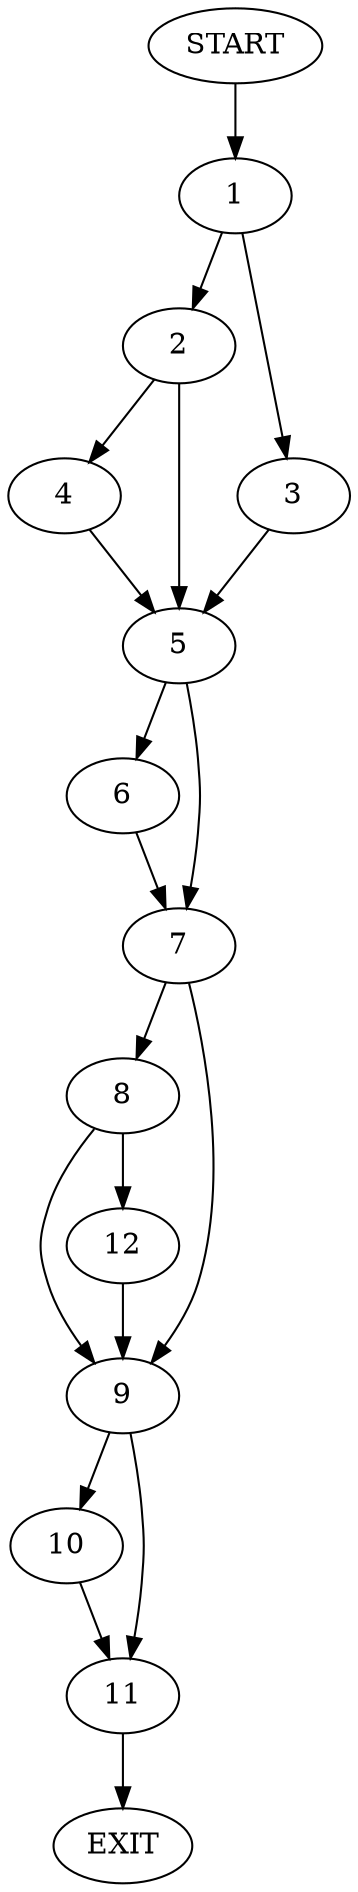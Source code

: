 digraph {
0 [label="START"]
13 [label="EXIT"]
0 -> 1
1 -> 2
1 -> 3
2 -> 4
2 -> 5
3 -> 5
5 -> 6
5 -> 7
4 -> 5
6 -> 7
7 -> 8
7 -> 9
9 -> 10
9 -> 11
8 -> 12
8 -> 9
12 -> 9
11 -> 13
10 -> 11
}
